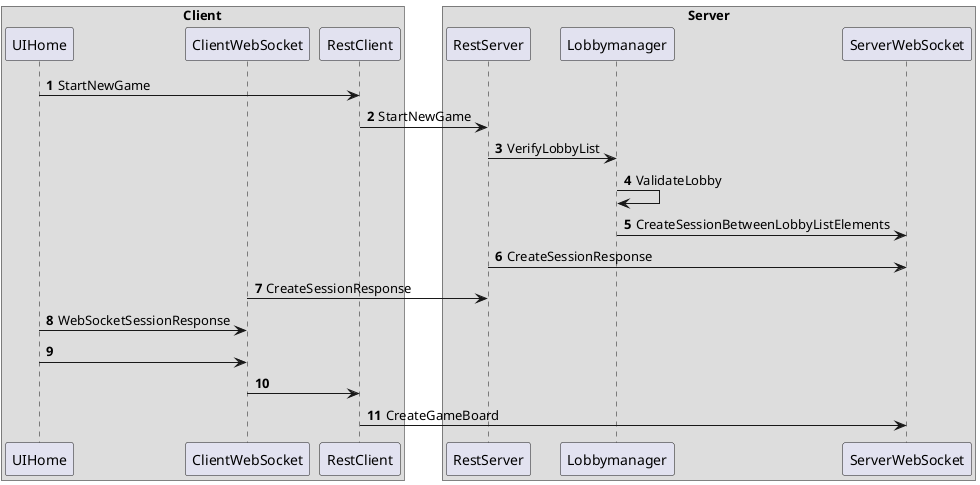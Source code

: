 @startuml

autonumber

box "Client"
participant UIHome
participant ClientWebSocket
participant RestClient
end box

box "Server"
participant RestServer
participant Lobbymanager
participant ServerWebSocket
end box

UIHome -> RestClient: StartNewGame
RestClient -> RestServer: StartNewGame
RestServer -> Lobbymanager: VerifyLobbyList
Lobbymanager -> Lobbymanager: ValidateLobby

Lobbymanager -> ServerWebSocket: CreateSessionBetweenLobbyListElements
ServerWebSocket <- RestServer: CreateSessionResponse
RestServer <-  ClientWebSocket : CreateSessionResponse
ClientWebSocket <- UIHome: WebSocketSessionResponse
UIHome -> ClientWebSocket: 
ClientWebSocket -> RestClient:
RestClient -> ServerWebSocket: CreateGameBoard





@enduml